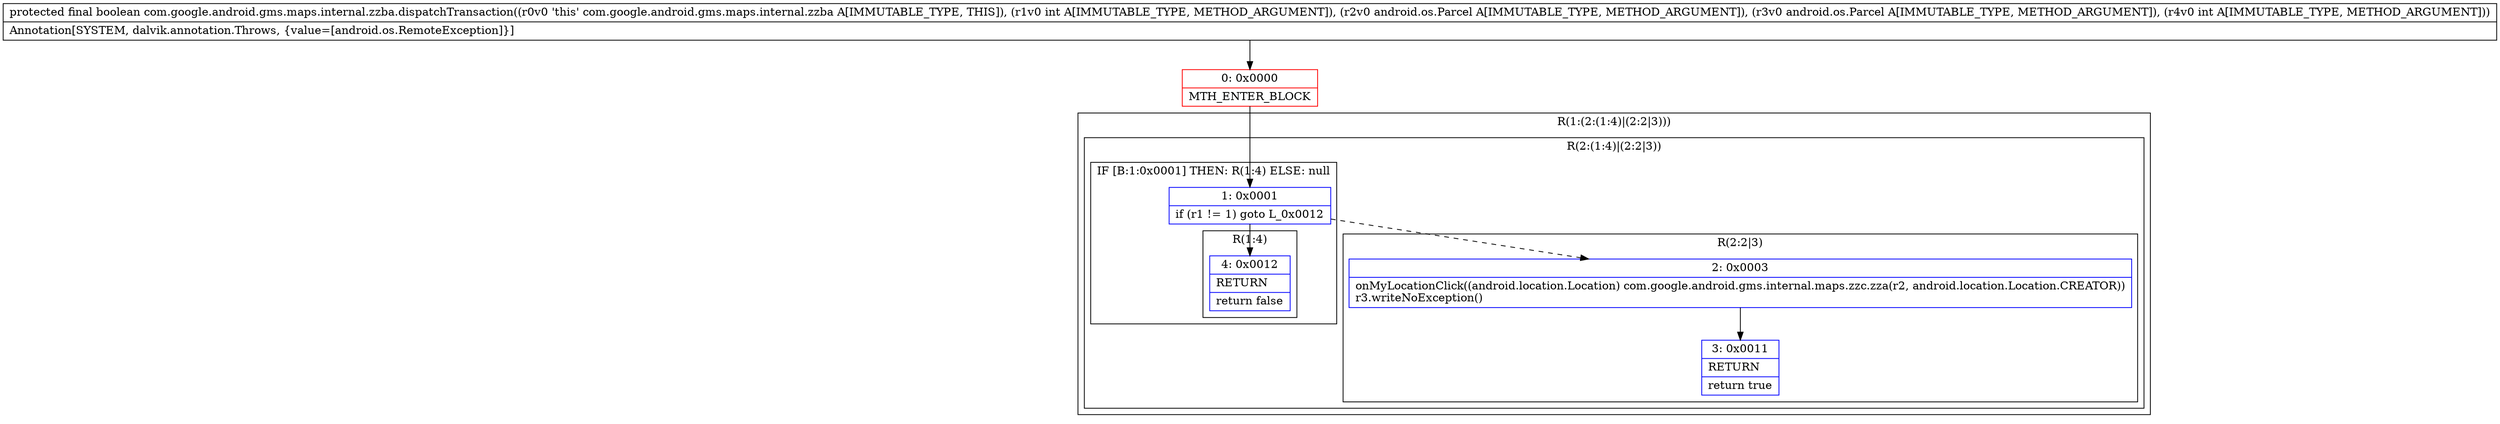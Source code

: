 digraph "CFG forcom.google.android.gms.maps.internal.zzba.dispatchTransaction(ILandroid\/os\/Parcel;Landroid\/os\/Parcel;I)Z" {
subgraph cluster_Region_928750652 {
label = "R(1:(2:(1:4)|(2:2|3)))";
node [shape=record,color=blue];
subgraph cluster_Region_677783072 {
label = "R(2:(1:4)|(2:2|3))";
node [shape=record,color=blue];
subgraph cluster_IfRegion_566109586 {
label = "IF [B:1:0x0001] THEN: R(1:4) ELSE: null";
node [shape=record,color=blue];
Node_1 [shape=record,label="{1\:\ 0x0001|if (r1 != 1) goto L_0x0012\l}"];
subgraph cluster_Region_435902776 {
label = "R(1:4)";
node [shape=record,color=blue];
Node_4 [shape=record,label="{4\:\ 0x0012|RETURN\l|return false\l}"];
}
}
subgraph cluster_Region_1915395143 {
label = "R(2:2|3)";
node [shape=record,color=blue];
Node_2 [shape=record,label="{2\:\ 0x0003|onMyLocationClick((android.location.Location) com.google.android.gms.internal.maps.zzc.zza(r2, android.location.Location.CREATOR))\lr3.writeNoException()\l}"];
Node_3 [shape=record,label="{3\:\ 0x0011|RETURN\l|return true\l}"];
}
}
}
Node_0 [shape=record,color=red,label="{0\:\ 0x0000|MTH_ENTER_BLOCK\l}"];
MethodNode[shape=record,label="{protected final boolean com.google.android.gms.maps.internal.zzba.dispatchTransaction((r0v0 'this' com.google.android.gms.maps.internal.zzba A[IMMUTABLE_TYPE, THIS]), (r1v0 int A[IMMUTABLE_TYPE, METHOD_ARGUMENT]), (r2v0 android.os.Parcel A[IMMUTABLE_TYPE, METHOD_ARGUMENT]), (r3v0 android.os.Parcel A[IMMUTABLE_TYPE, METHOD_ARGUMENT]), (r4v0 int A[IMMUTABLE_TYPE, METHOD_ARGUMENT]))  | Annotation[SYSTEM, dalvik.annotation.Throws, \{value=[android.os.RemoteException]\}]\l}"];
MethodNode -> Node_0;
Node_1 -> Node_2[style=dashed];
Node_1 -> Node_4;
Node_2 -> Node_3;
Node_0 -> Node_1;
}

